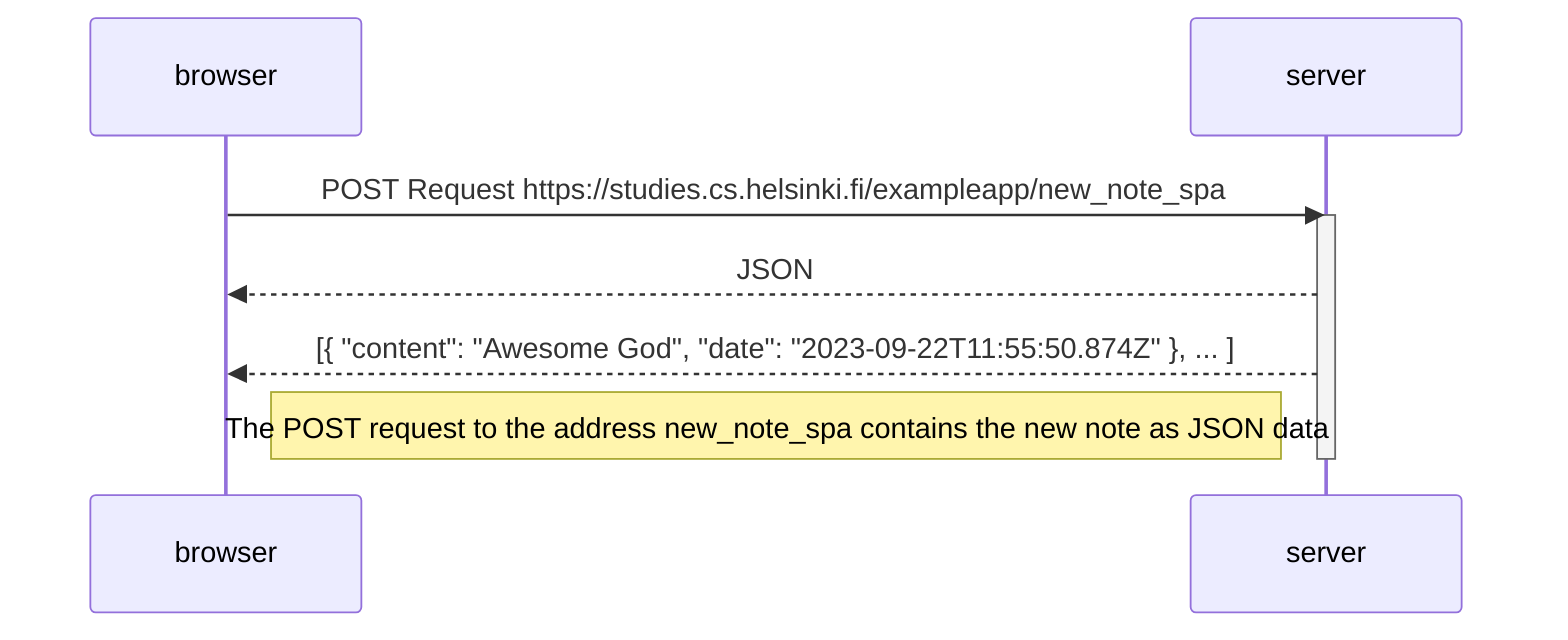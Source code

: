 sequenceDiagram
    participant browser
    participant server

    browser->>server: POST Request https://studies.cs.helsinki.fi/exampleapp/new_note_spa
    activate server
    server-->>browser: JSON
server-->>browser: [{ "content": "Awesome God", "date": "2023-09-22T11:55:50.874Z" }, ... ]
    Note right of browser: The POST request to the address new_note_spa contains the new note as JSON data
    deactivate server